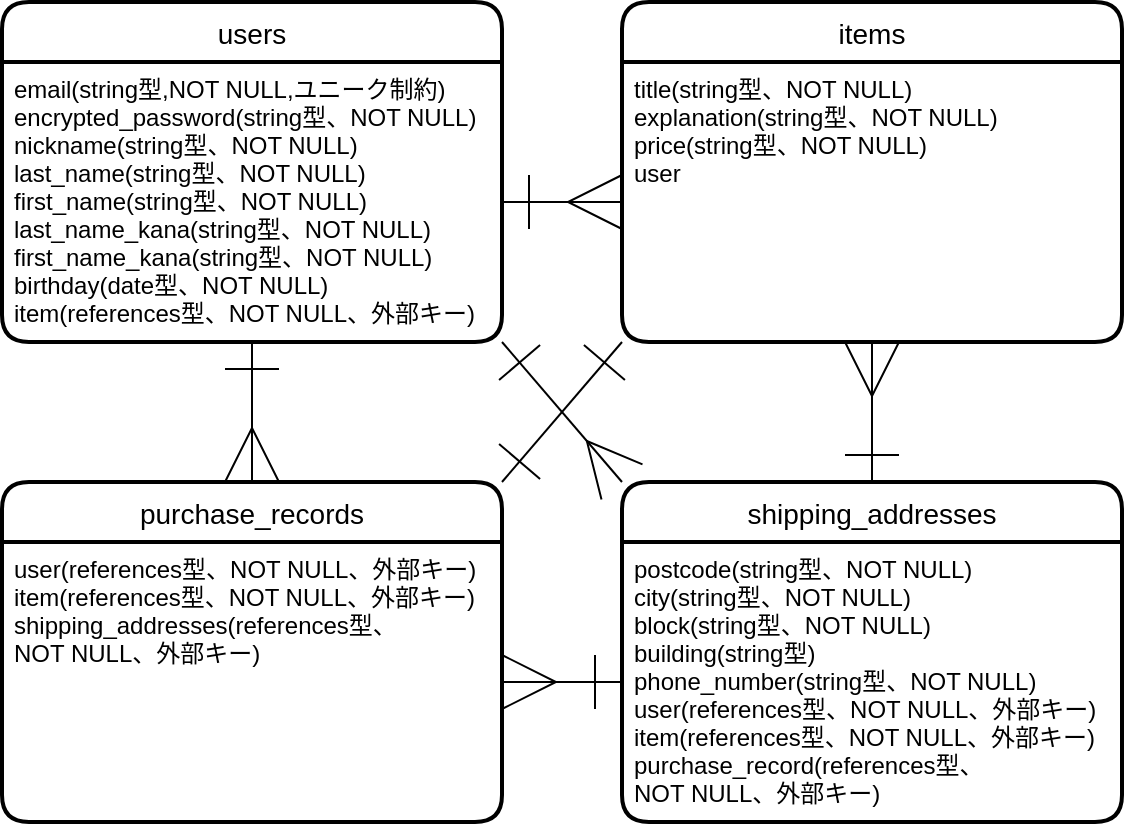 <mxfile>
    <diagram id="_3S8MCyywp6Yqta0HNmb" name="ページ1">
        <mxGraphModel dx="898" dy="680" grid="1" gridSize="10" guides="1" tooltips="1" connect="1" arrows="1" fold="1" page="1" pageScale="1" pageWidth="827" pageHeight="1169" math="0" shadow="0">
            <root>
                <mxCell id="0"/>
                <mxCell id="1" parent="0"/>
                <mxCell id="58" value="users" style="swimlane;childLayout=stackLayout;horizontal=1;startSize=30;horizontalStack=0;rounded=1;fontSize=14;fontStyle=0;strokeWidth=2;resizeParent=0;resizeLast=1;shadow=0;dashed=0;align=center;" vertex="1" parent="1">
                    <mxGeometry x="130" y="50" width="250" height="170" as="geometry"/>
                </mxCell>
                <mxCell id="59" value="email(string型,NOT NULL,ユニーク制約)&#10;encrypted_password(string型、NOT NULL)&#10;nickname(string型、NOT NULL)&#10;last_name(string型、NOT NULL)&#10;first_name(string型、NOT NULL)&#10;last_name_kana(string型、NOT NULL)&#10;first_name_kana(string型、NOT NULL)&#10;birthday(date型、NOT NULL)&#10;item(references型、NOT NULL、外部キー)" style="align=left;strokeColor=none;fillColor=none;spacingLeft=4;fontSize=12;verticalAlign=top;resizable=0;rotatable=0;part=1;" vertex="1" parent="58">
                    <mxGeometry y="30" width="250" height="140" as="geometry"/>
                </mxCell>
                <mxCell id="63" value="items" style="swimlane;childLayout=stackLayout;horizontal=1;startSize=30;horizontalStack=0;rounded=1;fontSize=14;fontStyle=0;strokeWidth=2;resizeParent=0;resizeLast=1;shadow=0;dashed=0;align=center;" vertex="1" parent="1">
                    <mxGeometry x="440" y="50" width="250" height="170" as="geometry"/>
                </mxCell>
                <mxCell id="64" value="title(string型、NOT NULL)&#10;explanation(string型、NOT NULL)&#10;price(string型、NOT NULL)&#10;user" style="align=left;strokeColor=none;fillColor=none;spacingLeft=4;fontSize=12;verticalAlign=top;resizable=0;rotatable=0;part=1;" vertex="1" parent="63">
                    <mxGeometry y="30" width="250" height="140" as="geometry"/>
                </mxCell>
                <mxCell id="65" style="edgeStyle=none;html=1;entryX=0;entryY=0.5;entryDx=0;entryDy=0;endArrow=ERmany;endFill=0;endSize=25;exitX=1;exitY=0.5;exitDx=0;exitDy=0;startArrow=ERone;startFill=0;startSize=25;" edge="1" parent="1" source="59" target="64">
                    <mxGeometry relative="1" as="geometry">
                        <mxPoint x="320" y="150" as="sourcePoint"/>
                    </mxGeometry>
                </mxCell>
                <mxCell id="81" style="edgeStyle=none;html=1;exitX=0.5;exitY=0;exitDx=0;exitDy=0;entryX=0.5;entryY=1;entryDx=0;entryDy=0;startArrow=ERone;startFill=0;endArrow=ERmany;endFill=0;startSize=25;endSize=25;" edge="1" parent="1" source="71" target="63">
                    <mxGeometry relative="1" as="geometry"/>
                </mxCell>
                <mxCell id="71" value="shipping_addresses" style="swimlane;childLayout=stackLayout;horizontal=1;startSize=30;horizontalStack=0;rounded=1;fontSize=14;fontStyle=0;strokeWidth=2;resizeParent=0;resizeLast=1;shadow=0;dashed=0;align=center;" vertex="1" parent="1">
                    <mxGeometry x="440" y="290" width="250" height="170" as="geometry"/>
                </mxCell>
                <mxCell id="72" value="postcode(string型、NOT NULL)&#10;city(string型、NOT NULL)&#10;block(string型、NOT NULL)&#10;building(string型)&#10;phone_number(string型、NOT NULL)&#10;user(references型、NOT NULL、外部キー)&#10;item(references型、NOT NULL、外部キー)&#10;purchase_record(references型、&#10;NOT NULL、外部キー)" style="align=left;strokeColor=none;fillColor=none;spacingLeft=4;fontSize=12;verticalAlign=top;resizable=0;rotatable=0;part=1;" vertex="1" parent="71">
                    <mxGeometry y="30" width="250" height="140" as="geometry"/>
                </mxCell>
                <mxCell id="73" value="purchase_records" style="swimlane;childLayout=stackLayout;horizontal=1;startSize=30;horizontalStack=0;rounded=1;fontSize=14;fontStyle=0;strokeWidth=2;resizeParent=0;resizeLast=1;shadow=0;dashed=0;align=center;" vertex="1" parent="1">
                    <mxGeometry x="130" y="290" width="250" height="170" as="geometry"/>
                </mxCell>
                <mxCell id="74" value="user(references型、NOT NULL、外部キー)&#10;item(references型、NOT NULL、外部キー)&#10;shipping_addresses(references型、&#10;NOT NULL、外部キー)" style="align=left;strokeColor=none;fillColor=none;spacingLeft=4;fontSize=12;verticalAlign=top;resizable=0;rotatable=0;part=1;" vertex="1" parent="73">
                    <mxGeometry y="30" width="250" height="140" as="geometry"/>
                </mxCell>
                <mxCell id="76" style="edgeStyle=none;html=1;exitX=0.5;exitY=1;exitDx=0;exitDy=0;entryX=0.5;entryY=0;entryDx=0;entryDy=0;startArrow=ERone;startFill=0;endArrow=ERmany;endFill=0;startSize=25;endSize=25;" edge="1" parent="1" source="59" target="73">
                    <mxGeometry relative="1" as="geometry"/>
                </mxCell>
                <mxCell id="77" style="edgeStyle=none;html=1;exitX=1;exitY=1;exitDx=0;exitDy=0;entryX=0;entryY=0;entryDx=0;entryDy=0;startArrow=ERone;startFill=0;endArrow=ERmany;endFill=0;startSize=25;endSize=25;" edge="1" parent="1" source="59" target="71">
                    <mxGeometry relative="1" as="geometry"/>
                </mxCell>
                <mxCell id="79" style="edgeStyle=none;html=1;entryX=1;entryY=0.5;entryDx=0;entryDy=0;startArrow=ERone;startFill=0;endArrow=ERmany;endFill=0;startSize=25;endSize=25;" edge="1" parent="1" source="72" target="74">
                    <mxGeometry relative="1" as="geometry"/>
                </mxCell>
                <mxCell id="80" style="edgeStyle=none;html=1;exitX=0;exitY=1;exitDx=0;exitDy=0;entryX=1;entryY=0;entryDx=0;entryDy=0;startArrow=ERone;startFill=0;endArrow=ERone;endFill=0;startSize=25;endSize=25;" edge="1" parent="1" source="64" target="73">
                    <mxGeometry relative="1" as="geometry"/>
                </mxCell>
            </root>
        </mxGraphModel>
    </diagram>
</mxfile>